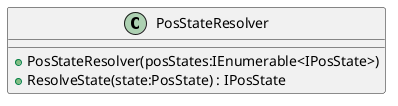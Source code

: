 @startuml
class PosStateResolver {
    + PosStateResolver(posStates:IEnumerable<IPosState>)
    + ResolveState(state:PosState) : IPosState
}
@enduml
